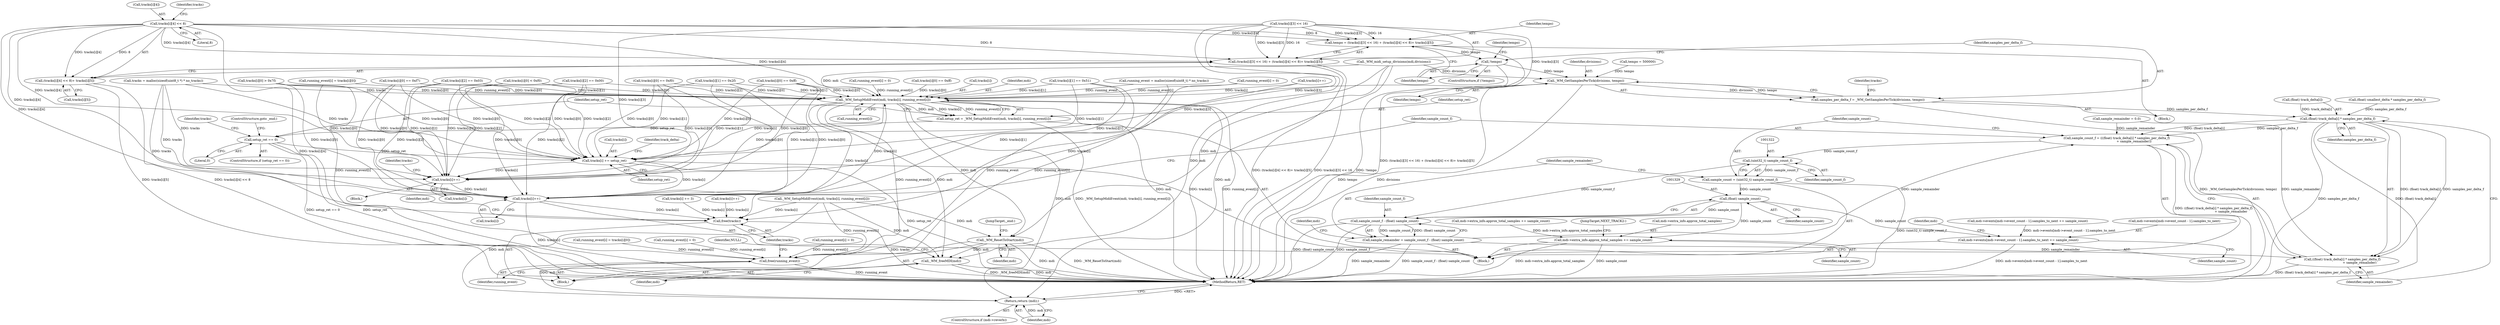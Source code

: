 digraph "0_wildmidi_660b513d99bced8783a4a5984ac2f742c74ebbdd_1@pointer" {
"1001219" [label="(Call,tracks[i][4] << 8)"];
"1001086" [label="(Call,_WM_SetupMidiEvent(mdi, tracks[i], running_event[i]))"];
"1001084" [label="(Call,setup_ret = _WM_SetupMidiEvent(mdi, tracks[i], running_event[i]))"];
"1001095" [label="(Call,setup_ret == 0)"];
"1001242" [label="(Call,tracks[i] += setup_ret)"];
"1001278" [label="(Call,tracks[i]++)"];
"1001304" [label="(Call,tracks[i]++)"];
"1001423" [label="(Call,free(tracks))"];
"1001412" [label="(Call,_WM_ResetToStart(mdi))"];
"1001429" [label="(Return,return (mdi);)"];
"1001431" [label="(Call,_WM_freeMDI(mdi))"];
"1001421" [label="(Call,free(running_event))"];
"1001208" [label="(Call,tempo = (tracks[i][3] << 16) + (tracks[i][4] << 8)+ tracks[i][5])"];
"1001232" [label="(Call,!tempo)"];
"1001239" [label="(Call,_WM_GetSamplesPerTick(divisions, tempo))"];
"1001237" [label="(Call,samples_per_delta_f = _WM_GetSamplesPerTick(divisions, tempo))"];
"1001311" [label="(Call,(float) track_delta[i] * samples_per_delta_f)"];
"1001308" [label="(Call,sample_count_f = (((float) track_delta[i] * samples_per_delta_f)\n                                   + sample_remainder))"];
"1001321" [label="(Call,(uint32_t) sample_count_f)"];
"1001319" [label="(Call,sample_count = (uint32_t) sample_count_f)"];
"1001328" [label="(Call,(float) sample_count)"];
"1001326" [label="(Call,sample_count_f - (float) sample_count)"];
"1001324" [label="(Call,sample_remainder = sample_count_f - (float) sample_count)"];
"1001310" [label="(Call,((float) track_delta[i] * samples_per_delta_f)\n                                   + sample_remainder)"];
"1001331" [label="(Call,mdi->events[mdi->event_count - 1].samples_to_next += sample_count)"];
"1001344" [label="(Call,mdi->extra_info.approx_total_samples += sample_count)"];
"1001210" [label="(Call,(tracks[i][3] << 16) + (tracks[i][4] << 8)+ tracks[i][5])"];
"1001218" [label="(Call,(tracks[i][4] << 8)+ tracks[i][5])"];
"1001427" [label="(Identifier,mdi)"];
"1001091" [label="(Call,running_event[i])"];
"1000624" [label="(Call,tracks[i]++)"];
"1001237" [label="(Call,samples_per_delta_f = _WM_GetSamplesPerTick(divisions, tempo))"];
"1001278" [label="(Call,tracks[i]++)"];
"1001312" [label="(Call,(float) track_delta[i])"];
"1000392" [label="(Call,_WM_midi_setup_divisions(mdi,divisions))"];
"1001309" [label="(Identifier,sample_count_f)"];
"1001083" [label="(Block,)"];
"1001185" [label="(Call,tracks[i][0] == 0xff)"];
"1001085" [label="(Identifier,setup_ret)"];
"1001344" [label="(Call,mdi->extra_info.approx_total_samples += sample_count)"];
"1001240" [label="(Identifier,divisions)"];
"1000795" [label="(Call,running_event[i] = tracks[i][0])"];
"1001412" [label="(Call,_WM_ResetToStart(mdi))"];
"1001226" [label="(Call,tracks[i][5])"];
"1001320" [label="(Identifier,sample_count)"];
"1001429" [label="(Return,return (mdi);)"];
"1001350" [label="(Identifier,sample_count)"];
"1001235" [label="(Identifier,tempo)"];
"1001422" [label="(Identifier,running_event)"];
"1000860" [label="(Call,tracks[i] += 3)"];
"1001211" [label="(Call,tracks[i][3] << 16)"];
"1001095" [label="(Call,setup_ret == 0)"];
"1001104" [label="(Identifier,tracks)"];
"1000570" [label="(Call,running_event[i] = 0)"];
"1001110" [label="(Call,tracks[i][0] < 0xf0)"];
"1001425" [label="(ControlStructure,if (mdi->reverb))"];
"1001308" [label="(Call,sample_count_f = (((float) track_delta[i] * samples_per_delta_f)\n                                   + sample_remainder))"];
"1001310" [label="(Call,((float) track_delta[i] * samples_per_delta_f)\n                                   + sample_remainder)"];
"1001220" [label="(Call,tracks[i][4])"];
"1001238" [label="(Identifier,samples_per_delta_f)"];
"1000693" [label="(Call,mdi->extra_info.approx_total_samples += sample_count)"];
"1001219" [label="(Call,tracks[i][4] << 8)"];
"1001087" [label="(Identifier,mdi)"];
"1001210" [label="(Call,(tracks[i][3] << 16) + (tracks[i][4] << 8)+ tracks[i][5])"];
"1001137" [label="(Call,tracks[i][0] == 0xf7)"];
"1001311" [label="(Call,(float) track_delta[i] * samples_per_delta_f)"];
"1001086" [label="(Call,_WM_SetupMidiEvent(mdi, tracks[i], running_event[i]))"];
"1001423" [label="(Call,free(tracks))"];
"1001327" [label="(Identifier,sample_count_f)"];
"1001097" [label="(Literal,0)"];
"1001161" [label="(Call,tracks[i][1] == 0x2f)"];
"1001243" [label="(Call,tracks[i])"];
"1001084" [label="(Call,setup_ret = _WM_SetupMidiEvent(mdi, tracks[i], running_event[i]))"];
"1001064" [label="(Call,sample_remainder = 0.0)"];
"1001077" [label="(Call,running_event[i] = 0)"];
"1001435" [label="(MethodReturn,RET)"];
"1001434" [label="(Identifier,NULL)"];
"1001242" [label="(Call,tracks[i] += setup_ret)"];
"1001323" [label="(Identifier,sample_count_f)"];
"1001193" [label="(Call,tracks[i][1] == 0x51)"];
"1001231" [label="(ControlStructure,if (!tempo))"];
"1001325" [label="(Identifier,sample_remainder)"];
"1001153" [label="(Call,tracks[i][0] == 0xff)"];
"1001246" [label="(Identifier,setup_ret)"];
"1001319" [label="(Call,sample_count = (uint32_t) sample_count_f)"];
"1001343" [label="(Identifier,sample_count)"];
"1000662" [label="(Call,(float) smallest_delta * samples_per_delta_f)"];
"1001328" [label="(Call,(float) sample_count)"];
"1001249" [label="(Identifier,track_delta)"];
"1001317" [label="(Identifier,samples_per_delta_f)"];
"1001239" [label="(Call,_WM_GetSamplesPerTick(divisions, tempo))"];
"1001208" [label="(Call,tempo = (tracks[i][3] << 16) + (tracks[i][4] << 8)+ tracks[i][5])"];
"1001207" [label="(Block,)"];
"1001331" [label="(Call,mdi->events[mdi->event_count - 1].samples_to_next += sample_count)"];
"1000122" [label="(Block,)"];
"1001351" [label="(JumpTarget,NEXT_TRACK2:)"];
"1000395" [label="(Call,tracks = malloc(sizeof(uint8_t *) * no_tracks))"];
"1001345" [label="(Call,mdi->extra_info.approx_total_samples)"];
"1001200" [label="(Call,tracks[i][2] == 0x03)"];
"1001099" [label="(ControlStructure,goto _end;)"];
"1001424" [label="(Identifier,tracks)"];
"1001335" [label="(Identifier,mdi)"];
"1001101" [label="(Call,tracks[i][0] > 0x7f)"];
"1001118" [label="(Call,running_event[i] = tracks[i][0])"];
"1001318" [label="(Identifier,sample_remainder)"];
"1001261" [label="(Block,)"];
"1001431" [label="(Call,_WM_freeMDI(mdi))"];
"1000822" [label="(Call,running_event[i] = 0)"];
"1001332" [label="(Call,mdi->events[mdi->event_count - 1].samples_to_next)"];
"1001324" [label="(Call,sample_remainder = sample_count_f - (float) sample_count)"];
"1001233" [label="(Identifier,tempo)"];
"1000983" [label="(Call,tracks[i]++)"];
"1001225" [label="(Literal,8)"];
"1001326" [label="(Call,sample_count_f - (float) sample_count)"];
"1001218" [label="(Call,(tracks[i][4] << 8)+ tracks[i][5])"];
"1001413" [label="(Identifier,mdi)"];
"1001347" [label="(Identifier,mdi)"];
"1001330" [label="(Identifier,sample_count)"];
"1000680" [label="(Call,mdi->events[mdi->event_count - 1].samples_to_next += sample_count)"];
"1001234" [label="(Call,tempo = 500000)"];
"1001168" [label="(Call,tracks[i][2] == 0x00)"];
"1001096" [label="(Identifier,setup_ret)"];
"1001321" [label="(Call,(uint32_t) sample_count_f)"];
"1001232" [label="(Call,!tempo)"];
"1001130" [label="(Call,tracks[i][0] == 0xf0)"];
"1001304" [label="(Call,tracks[i]++)"];
"1000416" [label="(Call,running_event = malloc(sizeof(uint8_t) * no_tracks))"];
"1001228" [label="(Identifier,tracks)"];
"1001432" [label="(Identifier,mdi)"];
"1001279" [label="(Call,tracks[i])"];
"1001414" [label="(JumpTarget,_end:)"];
"1001430" [label="(Identifier,mdi)"];
"1001088" [label="(Call,tracks[i])"];
"1001094" [label="(ControlStructure,if (setup_ret == 0))"];
"1000763" [label="(Call,_WM_SetupMidiEvent(mdi, tracks[i], running_event[i]))"];
"1001421" [label="(Call,free(running_event))"];
"1001305" [label="(Call,tracks[i])"];
"1001285" [label="(Identifier,tracks)"];
"1001145" [label="(Call,running_event[i] = 0)"];
"1001209" [label="(Identifier,tempo)"];
"1001244" [label="(Identifier,tracks)"];
"1001241" [label="(Identifier,tempo)"];
"1001219" -> "1001218"  [label="AST: "];
"1001219" -> "1001225"  [label="CFG: "];
"1001220" -> "1001219"  [label="AST: "];
"1001225" -> "1001219"  [label="AST: "];
"1001228" -> "1001219"  [label="CFG: "];
"1001219" -> "1001435"  [label="DDG: tracks[i][4]"];
"1001219" -> "1001086"  [label="DDG: tracks[i][4]"];
"1001219" -> "1001208"  [label="DDG: tracks[i][4]"];
"1001219" -> "1001208"  [label="DDG: 8"];
"1001219" -> "1001210"  [label="DDG: tracks[i][4]"];
"1001219" -> "1001210"  [label="DDG: 8"];
"1001219" -> "1001218"  [label="DDG: tracks[i][4]"];
"1001219" -> "1001218"  [label="DDG: 8"];
"1001219" -> "1001242"  [label="DDG: tracks[i][4]"];
"1001219" -> "1001278"  [label="DDG: tracks[i][4]"];
"1001219" -> "1001304"  [label="DDG: tracks[i][4]"];
"1001086" -> "1001084"  [label="AST: "];
"1001086" -> "1001091"  [label="CFG: "];
"1001087" -> "1001086"  [label="AST: "];
"1001088" -> "1001086"  [label="AST: "];
"1001091" -> "1001086"  [label="AST: "];
"1001084" -> "1001086"  [label="CFG: "];
"1001086" -> "1001435"  [label="DDG: mdi"];
"1001086" -> "1001435"  [label="DDG: tracks[i]"];
"1001086" -> "1001435"  [label="DDG: running_event[i]"];
"1001086" -> "1001084"  [label="DDG: mdi"];
"1001086" -> "1001084"  [label="DDG: tracks[i]"];
"1001086" -> "1001084"  [label="DDG: running_event[i]"];
"1000392" -> "1001086"  [label="DDG: mdi"];
"1000395" -> "1001086"  [label="DDG: tracks"];
"1001185" -> "1001086"  [label="DDG: tracks[i][0]"];
"1001153" -> "1001086"  [label="DDG: tracks[i][0]"];
"1001168" -> "1001086"  [label="DDG: tracks[i][2]"];
"1000624" -> "1001086"  [label="DDG: tracks[i]"];
"1001211" -> "1001086"  [label="DDG: tracks[i][3]"];
"1001304" -> "1001086"  [label="DDG: tracks[i]"];
"1001161" -> "1001086"  [label="DDG: tracks[i][1]"];
"1001193" -> "1001086"  [label="DDG: tracks[i][1]"];
"1001200" -> "1001086"  [label="DDG: tracks[i][2]"];
"1001137" -> "1001086"  [label="DDG: tracks[i][0]"];
"1001101" -> "1001086"  [label="DDG: tracks[i][0]"];
"1001130" -> "1001086"  [label="DDG: tracks[i][0]"];
"1001110" -> "1001086"  [label="DDG: tracks[i][0]"];
"1001145" -> "1001086"  [label="DDG: running_event[i]"];
"1001077" -> "1001086"  [label="DDG: running_event[i]"];
"1000416" -> "1001086"  [label="DDG: running_event"];
"1001118" -> "1001086"  [label="DDG: running_event[i]"];
"1001086" -> "1001242"  [label="DDG: tracks[i]"];
"1001086" -> "1001412"  [label="DDG: mdi"];
"1001086" -> "1001421"  [label="DDG: running_event[i]"];
"1001086" -> "1001423"  [label="DDG: tracks[i]"];
"1001086" -> "1001429"  [label="DDG: mdi"];
"1001086" -> "1001431"  [label="DDG: mdi"];
"1001084" -> "1001083"  [label="AST: "];
"1001085" -> "1001084"  [label="AST: "];
"1001096" -> "1001084"  [label="CFG: "];
"1001084" -> "1001435"  [label="DDG: _WM_SetupMidiEvent(mdi, tracks[i], running_event[i])"];
"1001084" -> "1001095"  [label="DDG: setup_ret"];
"1001095" -> "1001094"  [label="AST: "];
"1001095" -> "1001097"  [label="CFG: "];
"1001096" -> "1001095"  [label="AST: "];
"1001097" -> "1001095"  [label="AST: "];
"1001099" -> "1001095"  [label="CFG: "];
"1001104" -> "1001095"  [label="CFG: "];
"1001095" -> "1001435"  [label="DDG: setup_ret"];
"1001095" -> "1001435"  [label="DDG: setup_ret == 0"];
"1001095" -> "1001242"  [label="DDG: setup_ret"];
"1001242" -> "1001083"  [label="AST: "];
"1001242" -> "1001246"  [label="CFG: "];
"1001243" -> "1001242"  [label="AST: "];
"1001246" -> "1001242"  [label="AST: "];
"1001249" -> "1001242"  [label="CFG: "];
"1001242" -> "1001435"  [label="DDG: setup_ret"];
"1000395" -> "1001242"  [label="DDG: tracks"];
"1001185" -> "1001242"  [label="DDG: tracks[i][0]"];
"1001168" -> "1001242"  [label="DDG: tracks[i][2]"];
"1001211" -> "1001242"  [label="DDG: tracks[i][3]"];
"1001161" -> "1001242"  [label="DDG: tracks[i][1]"];
"1001193" -> "1001242"  [label="DDG: tracks[i][1]"];
"1001200" -> "1001242"  [label="DDG: tracks[i][2]"];
"1001137" -> "1001242"  [label="DDG: tracks[i][0]"];
"1001101" -> "1001242"  [label="DDG: tracks[i][0]"];
"1001130" -> "1001242"  [label="DDG: tracks[i][0]"];
"1001110" -> "1001242"  [label="DDG: tracks[i][0]"];
"1001242" -> "1001278"  [label="DDG: tracks[i]"];
"1001242" -> "1001304"  [label="DDG: tracks[i]"];
"1001278" -> "1001261"  [label="AST: "];
"1001278" -> "1001279"  [label="CFG: "];
"1001279" -> "1001278"  [label="AST: "];
"1001285" -> "1001278"  [label="CFG: "];
"1000395" -> "1001278"  [label="DDG: tracks"];
"1001185" -> "1001278"  [label="DDG: tracks[i][0]"];
"1001168" -> "1001278"  [label="DDG: tracks[i][2]"];
"1001211" -> "1001278"  [label="DDG: tracks[i][3]"];
"1001161" -> "1001278"  [label="DDG: tracks[i][1]"];
"1001193" -> "1001278"  [label="DDG: tracks[i][1]"];
"1001200" -> "1001278"  [label="DDG: tracks[i][2]"];
"1001137" -> "1001278"  [label="DDG: tracks[i][0]"];
"1001101" -> "1001278"  [label="DDG: tracks[i][0]"];
"1001130" -> "1001278"  [label="DDG: tracks[i][0]"];
"1001110" -> "1001278"  [label="DDG: tracks[i][0]"];
"1001278" -> "1001304"  [label="DDG: tracks[i]"];
"1001304" -> "1001083"  [label="AST: "];
"1001304" -> "1001305"  [label="CFG: "];
"1001305" -> "1001304"  [label="AST: "];
"1001309" -> "1001304"  [label="CFG: "];
"1001304" -> "1001435"  [label="DDG: tracks[i]"];
"1000395" -> "1001304"  [label="DDG: tracks"];
"1001185" -> "1001304"  [label="DDG: tracks[i][0]"];
"1001168" -> "1001304"  [label="DDG: tracks[i][2]"];
"1001211" -> "1001304"  [label="DDG: tracks[i][3]"];
"1001161" -> "1001304"  [label="DDG: tracks[i][1]"];
"1001193" -> "1001304"  [label="DDG: tracks[i][1]"];
"1001200" -> "1001304"  [label="DDG: tracks[i][2]"];
"1001137" -> "1001304"  [label="DDG: tracks[i][0]"];
"1001101" -> "1001304"  [label="DDG: tracks[i][0]"];
"1001130" -> "1001304"  [label="DDG: tracks[i][0]"];
"1001110" -> "1001304"  [label="DDG: tracks[i][0]"];
"1001304" -> "1001423"  [label="DDG: tracks[i]"];
"1001423" -> "1000122"  [label="AST: "];
"1001423" -> "1001424"  [label="CFG: "];
"1001424" -> "1001423"  [label="AST: "];
"1001427" -> "1001423"  [label="CFG: "];
"1001423" -> "1001435"  [label="DDG: tracks"];
"1000395" -> "1001423"  [label="DDG: tracks"];
"1000983" -> "1001423"  [label="DDG: tracks[i]"];
"1000624" -> "1001423"  [label="DDG: tracks[i]"];
"1000763" -> "1001423"  [label="DDG: tracks[i]"];
"1000860" -> "1001423"  [label="DDG: tracks[i]"];
"1001412" -> "1000122"  [label="AST: "];
"1001412" -> "1001413"  [label="CFG: "];
"1001413" -> "1001412"  [label="AST: "];
"1001414" -> "1001412"  [label="CFG: "];
"1001412" -> "1001435"  [label="DDG: _WM_ResetToStart(mdi)"];
"1001412" -> "1001435"  [label="DDG: mdi"];
"1000392" -> "1001412"  [label="DDG: mdi"];
"1000763" -> "1001412"  [label="DDG: mdi"];
"1001412" -> "1001429"  [label="DDG: mdi"];
"1001412" -> "1001431"  [label="DDG: mdi"];
"1001429" -> "1001425"  [label="AST: "];
"1001429" -> "1001430"  [label="CFG: "];
"1001430" -> "1001429"  [label="AST: "];
"1001435" -> "1001429"  [label="CFG: "];
"1001429" -> "1001435"  [label="DDG: <RET>"];
"1001430" -> "1001429"  [label="DDG: mdi"];
"1000392" -> "1001429"  [label="DDG: mdi"];
"1000763" -> "1001429"  [label="DDG: mdi"];
"1001431" -> "1000122"  [label="AST: "];
"1001431" -> "1001432"  [label="CFG: "];
"1001432" -> "1001431"  [label="AST: "];
"1001434" -> "1001431"  [label="CFG: "];
"1001431" -> "1001435"  [label="DDG: mdi"];
"1001431" -> "1001435"  [label="DDG: _WM_freeMDI(mdi)"];
"1000392" -> "1001431"  [label="DDG: mdi"];
"1000763" -> "1001431"  [label="DDG: mdi"];
"1001421" -> "1000122"  [label="AST: "];
"1001421" -> "1001422"  [label="CFG: "];
"1001422" -> "1001421"  [label="AST: "];
"1001424" -> "1001421"  [label="CFG: "];
"1001421" -> "1001435"  [label="DDG: running_event"];
"1000570" -> "1001421"  [label="DDG: running_event[i]"];
"1000795" -> "1001421"  [label="DDG: running_event[i]"];
"1001145" -> "1001421"  [label="DDG: running_event[i]"];
"1000822" -> "1001421"  [label="DDG: running_event[i]"];
"1000416" -> "1001421"  [label="DDG: running_event"];
"1001118" -> "1001421"  [label="DDG: running_event[i]"];
"1000763" -> "1001421"  [label="DDG: running_event[i]"];
"1001208" -> "1001207"  [label="AST: "];
"1001208" -> "1001210"  [label="CFG: "];
"1001209" -> "1001208"  [label="AST: "];
"1001210" -> "1001208"  [label="AST: "];
"1001233" -> "1001208"  [label="CFG: "];
"1001208" -> "1001435"  [label="DDG: (tracks[i][3] << 16) + (tracks[i][4] << 8)+ tracks[i][5]"];
"1001211" -> "1001208"  [label="DDG: tracks[i][3]"];
"1001211" -> "1001208"  [label="DDG: 16"];
"1001208" -> "1001232"  [label="DDG: tempo"];
"1001232" -> "1001231"  [label="AST: "];
"1001232" -> "1001233"  [label="CFG: "];
"1001233" -> "1001232"  [label="AST: "];
"1001235" -> "1001232"  [label="CFG: "];
"1001238" -> "1001232"  [label="CFG: "];
"1001232" -> "1001435"  [label="DDG: !tempo"];
"1001232" -> "1001239"  [label="DDG: tempo"];
"1001239" -> "1001237"  [label="AST: "];
"1001239" -> "1001241"  [label="CFG: "];
"1001240" -> "1001239"  [label="AST: "];
"1001241" -> "1001239"  [label="AST: "];
"1001237" -> "1001239"  [label="CFG: "];
"1001239" -> "1001435"  [label="DDG: tempo"];
"1001239" -> "1001435"  [label="DDG: divisions"];
"1001239" -> "1001237"  [label="DDG: divisions"];
"1001239" -> "1001237"  [label="DDG: tempo"];
"1000392" -> "1001239"  [label="DDG: divisions"];
"1001234" -> "1001239"  [label="DDG: tempo"];
"1001237" -> "1001207"  [label="AST: "];
"1001238" -> "1001237"  [label="AST: "];
"1001244" -> "1001237"  [label="CFG: "];
"1001237" -> "1001435"  [label="DDG: _WM_GetSamplesPerTick(divisions, tempo)"];
"1001237" -> "1001311"  [label="DDG: samples_per_delta_f"];
"1001311" -> "1001310"  [label="AST: "];
"1001311" -> "1001317"  [label="CFG: "];
"1001312" -> "1001311"  [label="AST: "];
"1001317" -> "1001311"  [label="AST: "];
"1001318" -> "1001311"  [label="CFG: "];
"1001311" -> "1001435"  [label="DDG: (float) track_delta[i]"];
"1001311" -> "1001435"  [label="DDG: samples_per_delta_f"];
"1001311" -> "1001308"  [label="DDG: (float) track_delta[i]"];
"1001311" -> "1001308"  [label="DDG: samples_per_delta_f"];
"1001311" -> "1001310"  [label="DDG: (float) track_delta[i]"];
"1001311" -> "1001310"  [label="DDG: samples_per_delta_f"];
"1001312" -> "1001311"  [label="DDG: track_delta[i]"];
"1000662" -> "1001311"  [label="DDG: samples_per_delta_f"];
"1001308" -> "1001083"  [label="AST: "];
"1001308" -> "1001310"  [label="CFG: "];
"1001309" -> "1001308"  [label="AST: "];
"1001310" -> "1001308"  [label="AST: "];
"1001320" -> "1001308"  [label="CFG: "];
"1001308" -> "1001435"  [label="DDG: ((float) track_delta[i] * samples_per_delta_f)\n                                   + sample_remainder"];
"1001064" -> "1001308"  [label="DDG: sample_remainder"];
"1001324" -> "1001308"  [label="DDG: sample_remainder"];
"1001308" -> "1001321"  [label="DDG: sample_count_f"];
"1001321" -> "1001319"  [label="AST: "];
"1001321" -> "1001323"  [label="CFG: "];
"1001322" -> "1001321"  [label="AST: "];
"1001323" -> "1001321"  [label="AST: "];
"1001319" -> "1001321"  [label="CFG: "];
"1001321" -> "1001319"  [label="DDG: sample_count_f"];
"1001321" -> "1001326"  [label="DDG: sample_count_f"];
"1001319" -> "1001083"  [label="AST: "];
"1001320" -> "1001319"  [label="AST: "];
"1001325" -> "1001319"  [label="CFG: "];
"1001319" -> "1001435"  [label="DDG: (uint32_t) sample_count_f"];
"1001319" -> "1001328"  [label="DDG: sample_count"];
"1001328" -> "1001326"  [label="AST: "];
"1001328" -> "1001330"  [label="CFG: "];
"1001329" -> "1001328"  [label="AST: "];
"1001330" -> "1001328"  [label="AST: "];
"1001326" -> "1001328"  [label="CFG: "];
"1001328" -> "1001326"  [label="DDG: sample_count"];
"1001328" -> "1001331"  [label="DDG: sample_count"];
"1001328" -> "1001344"  [label="DDG: sample_count"];
"1001326" -> "1001324"  [label="AST: "];
"1001327" -> "1001326"  [label="AST: "];
"1001324" -> "1001326"  [label="CFG: "];
"1001326" -> "1001435"  [label="DDG: (float) sample_count"];
"1001326" -> "1001435"  [label="DDG: sample_count_f"];
"1001326" -> "1001324"  [label="DDG: sample_count_f"];
"1001326" -> "1001324"  [label="DDG: (float) sample_count"];
"1001324" -> "1001083"  [label="AST: "];
"1001325" -> "1001324"  [label="AST: "];
"1001335" -> "1001324"  [label="CFG: "];
"1001324" -> "1001435"  [label="DDG: sample_count_f - (float) sample_count"];
"1001324" -> "1001435"  [label="DDG: sample_remainder"];
"1001324" -> "1001310"  [label="DDG: sample_remainder"];
"1001310" -> "1001318"  [label="CFG: "];
"1001318" -> "1001310"  [label="AST: "];
"1001310" -> "1001435"  [label="DDG: (float) track_delta[i] * samples_per_delta_f"];
"1001064" -> "1001310"  [label="DDG: sample_remainder"];
"1001331" -> "1001083"  [label="AST: "];
"1001331" -> "1001343"  [label="CFG: "];
"1001332" -> "1001331"  [label="AST: "];
"1001343" -> "1001331"  [label="AST: "];
"1001347" -> "1001331"  [label="CFG: "];
"1001331" -> "1001435"  [label="DDG: mdi->events[mdi->event_count - 1].samples_to_next"];
"1000680" -> "1001331"  [label="DDG: mdi->events[mdi->event_count - 1].samples_to_next"];
"1001344" -> "1001083"  [label="AST: "];
"1001344" -> "1001350"  [label="CFG: "];
"1001345" -> "1001344"  [label="AST: "];
"1001350" -> "1001344"  [label="AST: "];
"1001351" -> "1001344"  [label="CFG: "];
"1001344" -> "1001435"  [label="DDG: sample_count"];
"1001344" -> "1001435"  [label="DDG: mdi->extra_info.approx_total_samples"];
"1000693" -> "1001344"  [label="DDG: mdi->extra_info.approx_total_samples"];
"1001210" -> "1001218"  [label="CFG: "];
"1001211" -> "1001210"  [label="AST: "];
"1001218" -> "1001210"  [label="AST: "];
"1001210" -> "1001435"  [label="DDG: (tracks[i][4] << 8)+ tracks[i][5]"];
"1001210" -> "1001435"  [label="DDG: tracks[i][3] << 16"];
"1001211" -> "1001210"  [label="DDG: tracks[i][3]"];
"1001211" -> "1001210"  [label="DDG: 16"];
"1001218" -> "1001226"  [label="CFG: "];
"1001226" -> "1001218"  [label="AST: "];
"1001218" -> "1001435"  [label="DDG: tracks[i][4] << 8"];
"1001218" -> "1001435"  [label="DDG: tracks[i][5]"];
}

